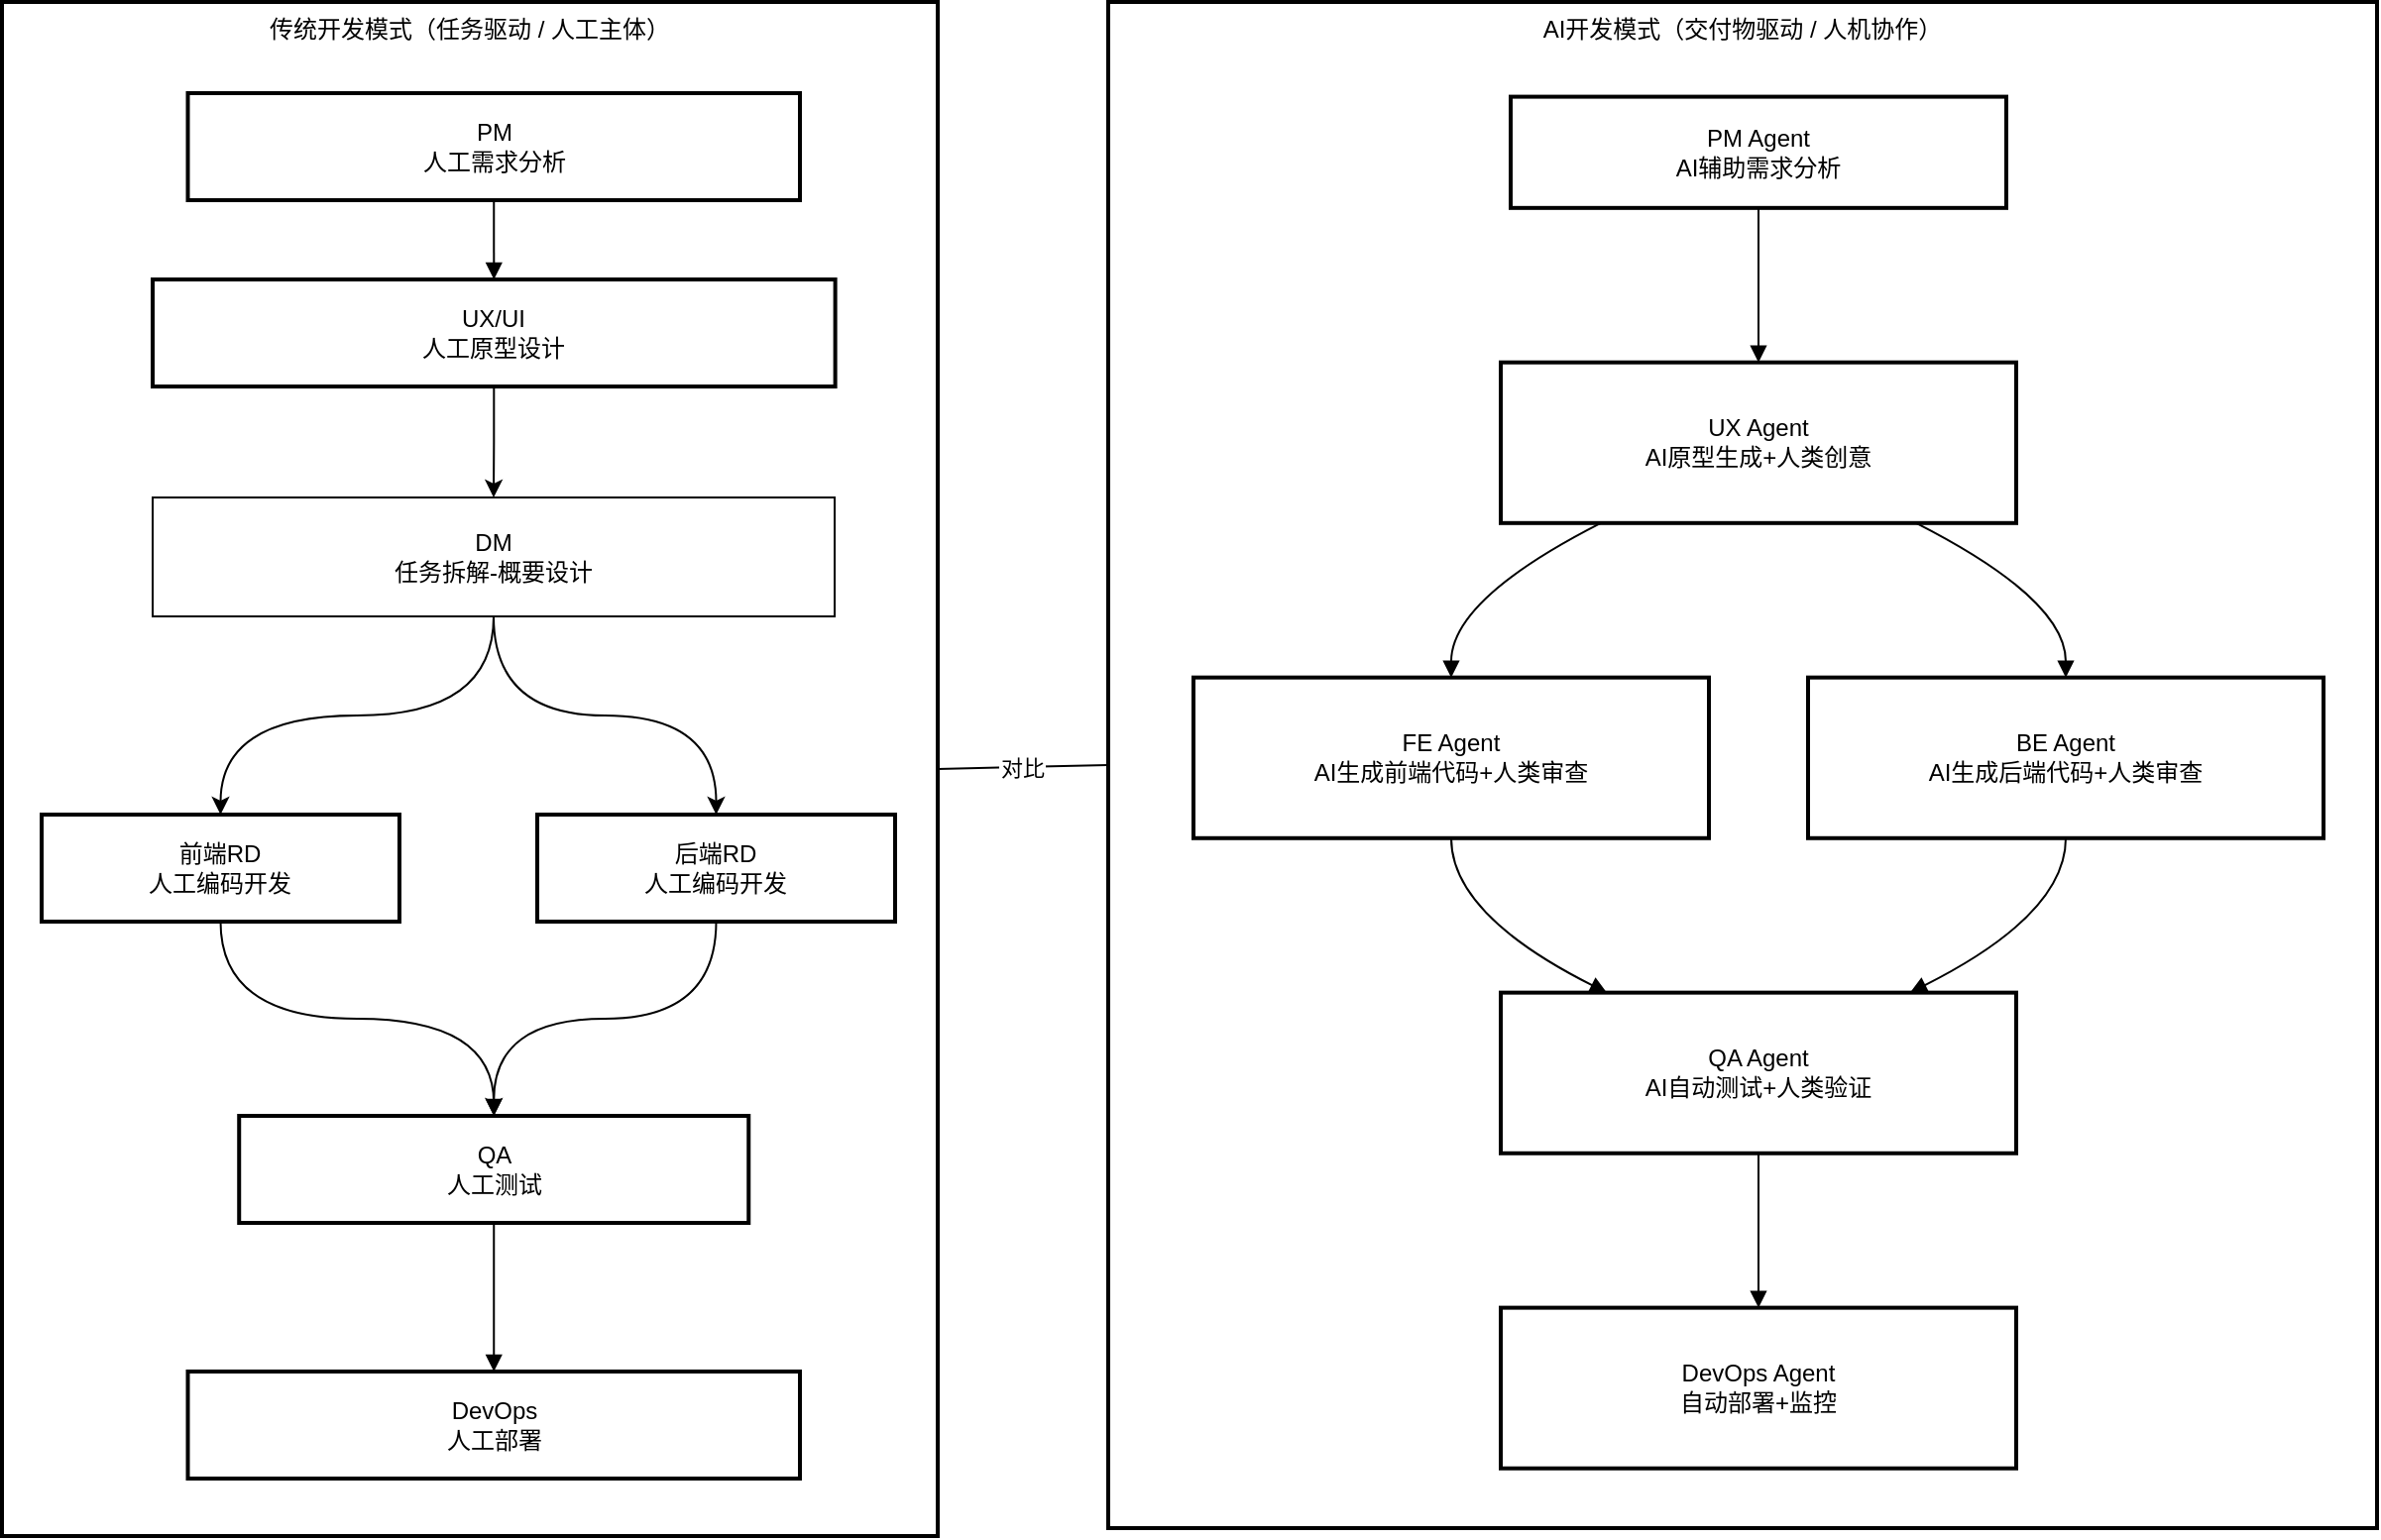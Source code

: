 <mxfile version="28.2.5">
  <diagram name="第 1 页" id="i2IJs_fo43Zq87-ScLqS">
    <mxGraphModel dx="1018" dy="571" grid="1" gridSize="10" guides="1" tooltips="1" connect="1" arrows="1" fold="1" page="1" pageScale="1" pageWidth="827" pageHeight="1169" math="0" shadow="0">
      <root>
        <mxCell id="0" />
        <mxCell id="1" parent="0" />
        <mxCell id="iWTheX7sLXjDHgn9jC96-1" value="AI开发模式（交付物驱动 / 人机协作）" style="whiteSpace=wrap;strokeWidth=2;verticalAlign=top;" parent="1" vertex="1">
          <mxGeometry x="718" y="80" width="640" height="770" as="geometry" />
        </mxCell>
        <mxCell id="iWTheX7sLXjDHgn9jC96-2" value="PM Agent&#xa;AI辅助需求分析" style="whiteSpace=wrap;strokeWidth=2;" parent="iWTheX7sLXjDHgn9jC96-1" vertex="1">
          <mxGeometry x="203" y="47.8" width="250" height="56.113" as="geometry" />
        </mxCell>
        <mxCell id="iWTheX7sLXjDHgn9jC96-3" value="UX Agent&#xa;AI原型生成+人类创意" style="whiteSpace=wrap;strokeWidth=2;" parent="iWTheX7sLXjDHgn9jC96-1" vertex="1">
          <mxGeometry x="198" y="181.849" width="260" height="81.053" as="geometry" />
        </mxCell>
        <mxCell id="iWTheX7sLXjDHgn9jC96-4" value="FE Agent&#xa;AI生成前端代码+人类审查" style="whiteSpace=wrap;strokeWidth=2;" parent="iWTheX7sLXjDHgn9jC96-1" vertex="1">
          <mxGeometry x="43" y="340.837" width="260" height="81.053" as="geometry" />
        </mxCell>
        <mxCell id="iWTheX7sLXjDHgn9jC96-5" value="BE Agent&#xa;AI生成后端代码+人类审查" style="whiteSpace=wrap;strokeWidth=2;" parent="iWTheX7sLXjDHgn9jC96-1" vertex="1">
          <mxGeometry x="353" y="340.837" width="260" height="81.053" as="geometry" />
        </mxCell>
        <mxCell id="iWTheX7sLXjDHgn9jC96-6" value="QA Agent&#xa;AI自动测试+人类验证" style="whiteSpace=wrap;strokeWidth=2;" parent="iWTheX7sLXjDHgn9jC96-1" vertex="1">
          <mxGeometry x="198" y="499.825" width="260" height="81.053" as="geometry" />
        </mxCell>
        <mxCell id="iWTheX7sLXjDHgn9jC96-7" value="DevOps Agent&#xa;自动部署+监控" style="whiteSpace=wrap;strokeWidth=2;" parent="iWTheX7sLXjDHgn9jC96-1" vertex="1">
          <mxGeometry x="198" y="658.812" width="260" height="81.053" as="geometry" />
        </mxCell>
        <mxCell id="iWTheX7sLXjDHgn9jC96-8" value="" style="curved=1;startArrow=none;endArrow=block;exitX=0.5;exitY=0.99;entryX=0.5;entryY=-0.01;rounded=0;" parent="iWTheX7sLXjDHgn9jC96-1" source="iWTheX7sLXjDHgn9jC96-2" target="iWTheX7sLXjDHgn9jC96-3" edge="1">
          <mxGeometry relative="1" as="geometry">
            <Array as="points" />
          </mxGeometry>
        </mxCell>
        <mxCell id="iWTheX7sLXjDHgn9jC96-9" value="" style="curved=1;startArrow=none;endArrow=block;exitX=0.2;exitY=0.99;entryX=0.5;entryY=-0.01;rounded=0;" parent="iWTheX7sLXjDHgn9jC96-1" source="iWTheX7sLXjDHgn9jC96-3" target="iWTheX7sLXjDHgn9jC96-4" edge="1">
          <mxGeometry relative="1" as="geometry">
            <Array as="points">
              <mxPoint x="173" y="301.35" />
            </Array>
          </mxGeometry>
        </mxCell>
        <mxCell id="iWTheX7sLXjDHgn9jC96-10" value="" style="curved=1;startArrow=none;endArrow=block;exitX=0.8;exitY=0.99;entryX=0.5;entryY=-0.01;rounded=0;" parent="iWTheX7sLXjDHgn9jC96-1" source="iWTheX7sLXjDHgn9jC96-3" target="iWTheX7sLXjDHgn9jC96-5" edge="1">
          <mxGeometry relative="1" as="geometry">
            <Array as="points">
              <mxPoint x="483" y="301.35" />
            </Array>
          </mxGeometry>
        </mxCell>
        <mxCell id="iWTheX7sLXjDHgn9jC96-11" value="" style="curved=1;startArrow=none;endArrow=block;exitX=0.5;exitY=0.99;entryX=0.2;entryY=-0.01;rounded=0;" parent="iWTheX7sLXjDHgn9jC96-1" source="iWTheX7sLXjDHgn9jC96-4" target="iWTheX7sLXjDHgn9jC96-6" edge="1">
          <mxGeometry relative="1" as="geometry">
            <Array as="points">
              <mxPoint x="173" y="460.337" />
            </Array>
          </mxGeometry>
        </mxCell>
        <mxCell id="iWTheX7sLXjDHgn9jC96-12" value="" style="curved=1;startArrow=none;endArrow=block;exitX=0.5;exitY=0.99;entryX=0.8;entryY=-0.01;rounded=0;" parent="iWTheX7sLXjDHgn9jC96-1" source="iWTheX7sLXjDHgn9jC96-5" target="iWTheX7sLXjDHgn9jC96-6" edge="1">
          <mxGeometry relative="1" as="geometry">
            <Array as="points">
              <mxPoint x="483" y="460.337" />
            </Array>
          </mxGeometry>
        </mxCell>
        <mxCell id="iWTheX7sLXjDHgn9jC96-13" value="" style="curved=1;startArrow=none;endArrow=block;exitX=0.5;exitY=0.99;entryX=0.5;entryY=-0.01;rounded=0;" parent="iWTheX7sLXjDHgn9jC96-1" source="iWTheX7sLXjDHgn9jC96-6" target="iWTheX7sLXjDHgn9jC96-7" edge="1">
          <mxGeometry relative="1" as="geometry">
            <Array as="points" />
          </mxGeometry>
        </mxCell>
        <mxCell id="iWTheX7sLXjDHgn9jC96-14" value="传统开发模式（任务驱动 / 人工主体）" style="whiteSpace=wrap;strokeWidth=2;verticalAlign=top;" parent="1" vertex="1">
          <mxGeometry x="160" y="80" width="472" height="774" as="geometry" />
        </mxCell>
        <mxCell id="iWTheX7sLXjDHgn9jC96-15" value="PM&#xa;人工需求分析" style="whiteSpace=wrap;strokeWidth=2;" parent="iWTheX7sLXjDHgn9jC96-14" vertex="1">
          <mxGeometry x="93.753" y="46" width="308.74" height="54" as="geometry" />
        </mxCell>
        <mxCell id="iWTheX7sLXjDHgn9jC96-29" value="" style="edgeStyle=orthogonalEdgeStyle;rounded=0;orthogonalLoop=1;jettySize=auto;html=1;" parent="iWTheX7sLXjDHgn9jC96-14" source="iWTheX7sLXjDHgn9jC96-16" target="iWTheX7sLXjDHgn9jC96-28" edge="1">
          <mxGeometry relative="1" as="geometry" />
        </mxCell>
        <mxCell id="iWTheX7sLXjDHgn9jC96-16" value="UX/UI&#xa;人工原型设计" style="whiteSpace=wrap;strokeWidth=2;" parent="iWTheX7sLXjDHgn9jC96-14" vertex="1">
          <mxGeometry x="76.003" y="140" width="344.301" height="54" as="geometry" />
        </mxCell>
        <mxCell id="iWTheX7sLXjDHgn9jC96-27" style="edgeStyle=orthogonalEdgeStyle;rounded=0;orthogonalLoop=1;jettySize=auto;html=1;curved=1;" parent="iWTheX7sLXjDHgn9jC96-14" source="iWTheX7sLXjDHgn9jC96-17" target="iWTheX7sLXjDHgn9jC96-19" edge="1">
          <mxGeometry relative="1" as="geometry" />
        </mxCell>
        <mxCell id="iWTheX7sLXjDHgn9jC96-17" value="前端RD&#xa;人工编码开发" style="whiteSpace=wrap;strokeWidth=2;" parent="iWTheX7sLXjDHgn9jC96-14" vertex="1">
          <mxGeometry x="20.0" y="410" width="180.49" height="54" as="geometry" />
        </mxCell>
        <mxCell id="iWTheX7sLXjDHgn9jC96-18" value="后端RD&#xa;人工编码开发" style="whiteSpace=wrap;strokeWidth=2;" parent="iWTheX7sLXjDHgn9jC96-14" vertex="1">
          <mxGeometry x="270" y="410" width="180.49" height="54" as="geometry" />
        </mxCell>
        <mxCell id="iWTheX7sLXjDHgn9jC96-19" value="QA&#xa;人工测试" style="whiteSpace=wrap;strokeWidth=2;" parent="iWTheX7sLXjDHgn9jC96-14" vertex="1">
          <mxGeometry x="119.616" y="562" width="257.014" height="54" as="geometry" />
        </mxCell>
        <mxCell id="iWTheX7sLXjDHgn9jC96-20" value="DevOps&#xa;人工部署" style="whiteSpace=wrap;strokeWidth=2;" parent="iWTheX7sLXjDHgn9jC96-14" vertex="1">
          <mxGeometry x="93.753" y="691" width="308.74" height="54" as="geometry" />
        </mxCell>
        <mxCell id="iWTheX7sLXjDHgn9jC96-21" value="" style="curved=1;startArrow=none;endArrow=block;exitX=0.5;exitY=0.99;entryX=0.5;entryY=-0.01;rounded=0;" parent="iWTheX7sLXjDHgn9jC96-14" source="iWTheX7sLXjDHgn9jC96-15" target="iWTheX7sLXjDHgn9jC96-16" edge="1">
          <mxGeometry relative="1" as="geometry">
            <Array as="points" />
          </mxGeometry>
        </mxCell>
        <mxCell id="iWTheX7sLXjDHgn9jC96-24" value="" style="curved=1;startArrow=none;endArrow=block;exitX=0.5;exitY=0.99;entryX=0.5;entryY=-0.01;rounded=0;edgeStyle=orthogonalEdgeStyle;" parent="iWTheX7sLXjDHgn9jC96-14" source="iWTheX7sLXjDHgn9jC96-18" target="iWTheX7sLXjDHgn9jC96-19" edge="1">
          <mxGeometry relative="1" as="geometry" />
        </mxCell>
        <mxCell id="iWTheX7sLXjDHgn9jC96-25" value="" style="curved=1;startArrow=none;endArrow=block;exitX=0.5;exitY=0.99;entryX=0.5;entryY=-0.01;rounded=0;" parent="iWTheX7sLXjDHgn9jC96-14" source="iWTheX7sLXjDHgn9jC96-19" target="iWTheX7sLXjDHgn9jC96-20" edge="1">
          <mxGeometry relative="1" as="geometry">
            <Array as="points" />
          </mxGeometry>
        </mxCell>
        <mxCell id="iWTheX7sLXjDHgn9jC96-30" style="edgeStyle=orthogonalEdgeStyle;rounded=0;orthogonalLoop=1;jettySize=auto;html=1;curved=1;" parent="iWTheX7sLXjDHgn9jC96-14" source="iWTheX7sLXjDHgn9jC96-28" target="iWTheX7sLXjDHgn9jC96-17" edge="1">
          <mxGeometry relative="1" as="geometry" />
        </mxCell>
        <mxCell id="iWTheX7sLXjDHgn9jC96-31" style="edgeStyle=orthogonalEdgeStyle;rounded=0;orthogonalLoop=1;jettySize=auto;html=1;curved=1;" parent="iWTheX7sLXjDHgn9jC96-14" source="iWTheX7sLXjDHgn9jC96-28" target="iWTheX7sLXjDHgn9jC96-18" edge="1">
          <mxGeometry relative="1" as="geometry" />
        </mxCell>
        <mxCell id="iWTheX7sLXjDHgn9jC96-28" value="DM&lt;div&gt;任务拆解-概要设计&lt;/div&gt;" style="rounded=0;whiteSpace=wrap;html=1;" parent="iWTheX7sLXjDHgn9jC96-14" vertex="1">
          <mxGeometry x="76" y="250" width="344" height="60" as="geometry" />
        </mxCell>
        <mxCell id="iWTheX7sLXjDHgn9jC96-26" value="对比" style="curved=1;startArrow=none;endArrow=none;exitX=1;exitY=0.5;entryX=0;entryY=0.5;rounded=0;" parent="1" source="iWTheX7sLXjDHgn9jC96-14" target="iWTheX7sLXjDHgn9jC96-1" edge="1">
          <mxGeometry relative="1" as="geometry">
            <Array as="points" />
          </mxGeometry>
        </mxCell>
      </root>
    </mxGraphModel>
  </diagram>
</mxfile>
